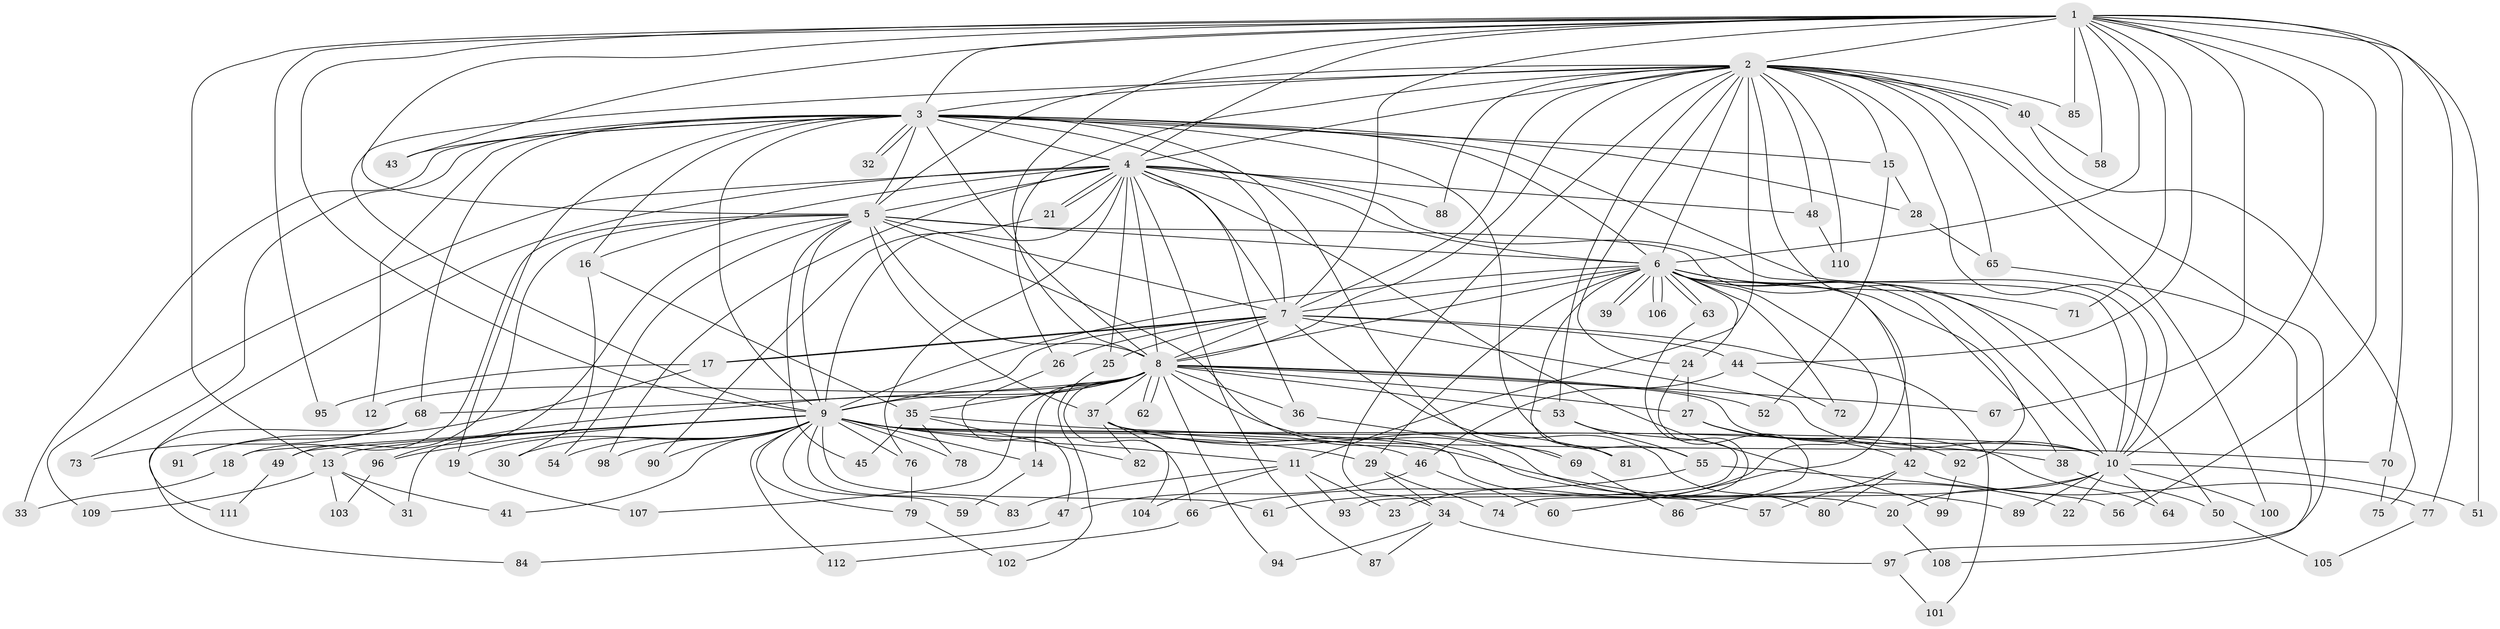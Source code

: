 // Generated by graph-tools (version 1.1) at 2025/11/02/27/25 16:11:01]
// undirected, 112 vertices, 249 edges
graph export_dot {
graph [start="1"]
  node [color=gray90,style=filled];
  1;
  2;
  3;
  4;
  5;
  6;
  7;
  8;
  9;
  10;
  11;
  12;
  13;
  14;
  15;
  16;
  17;
  18;
  19;
  20;
  21;
  22;
  23;
  24;
  25;
  26;
  27;
  28;
  29;
  30;
  31;
  32;
  33;
  34;
  35;
  36;
  37;
  38;
  39;
  40;
  41;
  42;
  43;
  44;
  45;
  46;
  47;
  48;
  49;
  50;
  51;
  52;
  53;
  54;
  55;
  56;
  57;
  58;
  59;
  60;
  61;
  62;
  63;
  64;
  65;
  66;
  67;
  68;
  69;
  70;
  71;
  72;
  73;
  74;
  75;
  76;
  77;
  78;
  79;
  80;
  81;
  82;
  83;
  84;
  85;
  86;
  87;
  88;
  89;
  90;
  91;
  92;
  93;
  94;
  95;
  96;
  97;
  98;
  99;
  100;
  101;
  102;
  103;
  104;
  105;
  106;
  107;
  108;
  109;
  110;
  111;
  112;
  1 -- 2;
  1 -- 3;
  1 -- 4;
  1 -- 5;
  1 -- 6;
  1 -- 7;
  1 -- 8;
  1 -- 9;
  1 -- 10;
  1 -- 13;
  1 -- 43;
  1 -- 44;
  1 -- 51;
  1 -- 56;
  1 -- 58;
  1 -- 67;
  1 -- 70;
  1 -- 71;
  1 -- 77;
  1 -- 85;
  1 -- 95;
  2 -- 3;
  2 -- 4;
  2 -- 5;
  2 -- 6;
  2 -- 7;
  2 -- 8;
  2 -- 9;
  2 -- 10;
  2 -- 11;
  2 -- 15;
  2 -- 24;
  2 -- 26;
  2 -- 34;
  2 -- 40;
  2 -- 40;
  2 -- 48;
  2 -- 53;
  2 -- 65;
  2 -- 85;
  2 -- 88;
  2 -- 92;
  2 -- 97;
  2 -- 100;
  2 -- 110;
  3 -- 4;
  3 -- 5;
  3 -- 6;
  3 -- 7;
  3 -- 8;
  3 -- 9;
  3 -- 10;
  3 -- 12;
  3 -- 15;
  3 -- 16;
  3 -- 19;
  3 -- 28;
  3 -- 32;
  3 -- 32;
  3 -- 33;
  3 -- 43;
  3 -- 55;
  3 -- 68;
  3 -- 69;
  3 -- 73;
  4 -- 5;
  4 -- 6;
  4 -- 7;
  4 -- 8;
  4 -- 9;
  4 -- 10;
  4 -- 16;
  4 -- 21;
  4 -- 21;
  4 -- 25;
  4 -- 36;
  4 -- 48;
  4 -- 76;
  4 -- 87;
  4 -- 88;
  4 -- 98;
  4 -- 99;
  4 -- 109;
  4 -- 111;
  5 -- 6;
  5 -- 7;
  5 -- 8;
  5 -- 9;
  5 -- 10;
  5 -- 18;
  5 -- 37;
  5 -- 45;
  5 -- 49;
  5 -- 54;
  5 -- 57;
  5 -- 96;
  6 -- 7;
  6 -- 8;
  6 -- 9;
  6 -- 10;
  6 -- 23;
  6 -- 24;
  6 -- 29;
  6 -- 38;
  6 -- 39;
  6 -- 39;
  6 -- 42;
  6 -- 50;
  6 -- 60;
  6 -- 63;
  6 -- 63;
  6 -- 71;
  6 -- 72;
  6 -- 81;
  6 -- 106;
  6 -- 106;
  7 -- 8;
  7 -- 9;
  7 -- 10;
  7 -- 17;
  7 -- 17;
  7 -- 25;
  7 -- 26;
  7 -- 44;
  7 -- 80;
  7 -- 101;
  8 -- 9;
  8 -- 10;
  8 -- 12;
  8 -- 14;
  8 -- 22;
  8 -- 27;
  8 -- 31;
  8 -- 35;
  8 -- 36;
  8 -- 37;
  8 -- 52;
  8 -- 53;
  8 -- 62;
  8 -- 62;
  8 -- 66;
  8 -- 67;
  8 -- 68;
  8 -- 94;
  8 -- 107;
  9 -- 10;
  9 -- 11;
  9 -- 13;
  9 -- 14;
  9 -- 18;
  9 -- 19;
  9 -- 20;
  9 -- 29;
  9 -- 30;
  9 -- 41;
  9 -- 46;
  9 -- 49;
  9 -- 54;
  9 -- 59;
  9 -- 61;
  9 -- 76;
  9 -- 78;
  9 -- 79;
  9 -- 83;
  9 -- 90;
  9 -- 96;
  9 -- 98;
  9 -- 112;
  10 -- 20;
  10 -- 22;
  10 -- 51;
  10 -- 61;
  10 -- 64;
  10 -- 89;
  10 -- 100;
  11 -- 23;
  11 -- 83;
  11 -- 93;
  11 -- 104;
  13 -- 31;
  13 -- 41;
  13 -- 103;
  13 -- 109;
  14 -- 59;
  15 -- 28;
  15 -- 52;
  16 -- 30;
  16 -- 35;
  17 -- 91;
  17 -- 95;
  18 -- 33;
  19 -- 107;
  20 -- 108;
  21 -- 90;
  24 -- 27;
  24 -- 86;
  25 -- 102;
  26 -- 47;
  27 -- 42;
  27 -- 64;
  27 -- 92;
  28 -- 65;
  29 -- 34;
  29 -- 74;
  34 -- 87;
  34 -- 94;
  34 -- 97;
  35 -- 38;
  35 -- 45;
  35 -- 78;
  35 -- 82;
  36 -- 69;
  37 -- 70;
  37 -- 81;
  37 -- 82;
  37 -- 89;
  37 -- 104;
  38 -- 50;
  40 -- 58;
  40 -- 75;
  42 -- 57;
  42 -- 77;
  42 -- 80;
  44 -- 46;
  44 -- 72;
  46 -- 47;
  46 -- 60;
  47 -- 84;
  48 -- 110;
  49 -- 111;
  50 -- 105;
  53 -- 55;
  53 -- 93;
  55 -- 56;
  55 -- 66;
  63 -- 74;
  65 -- 108;
  66 -- 112;
  68 -- 73;
  68 -- 84;
  68 -- 91;
  69 -- 86;
  70 -- 75;
  76 -- 79;
  77 -- 105;
  79 -- 102;
  92 -- 99;
  96 -- 103;
  97 -- 101;
}
